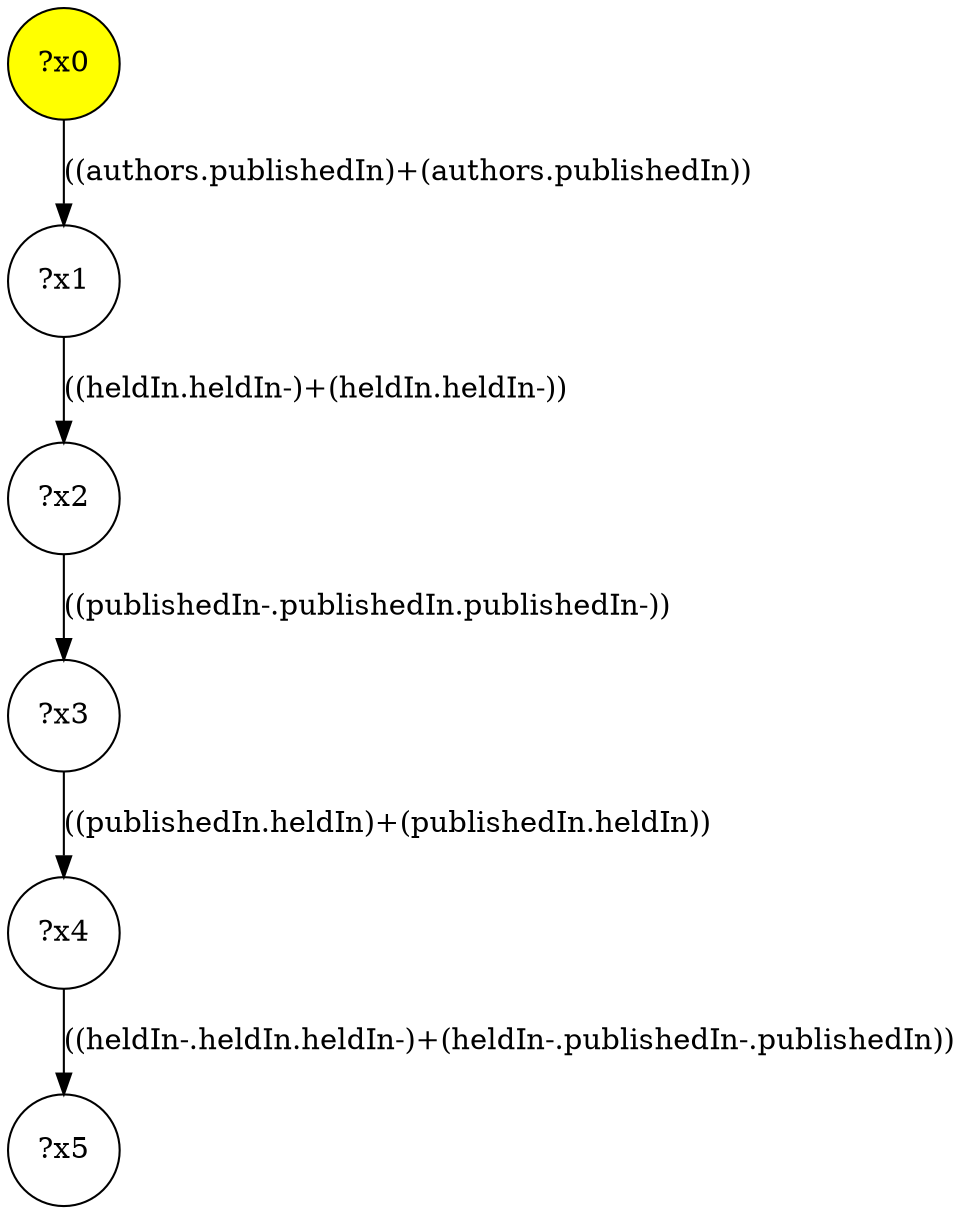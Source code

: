digraph g {
	x0 [fillcolor="yellow", style="filled," shape=circle, label="?x0"];
	x1 [shape=circle, label="?x1"];
	x0 -> x1 [label="((authors.publishedIn)+(authors.publishedIn))"];
	x2 [shape=circle, label="?x2"];
	x1 -> x2 [label="((heldIn.heldIn-)+(heldIn.heldIn-))"];
	x3 [shape=circle, label="?x3"];
	x2 -> x3 [label="((publishedIn-.publishedIn.publishedIn-))"];
	x4 [shape=circle, label="?x4"];
	x3 -> x4 [label="((publishedIn.heldIn)+(publishedIn.heldIn))"];
	x5 [shape=circle, label="?x5"];
	x4 -> x5 [label="((heldIn-.heldIn.heldIn-)+(heldIn-.publishedIn-.publishedIn))"];
}
